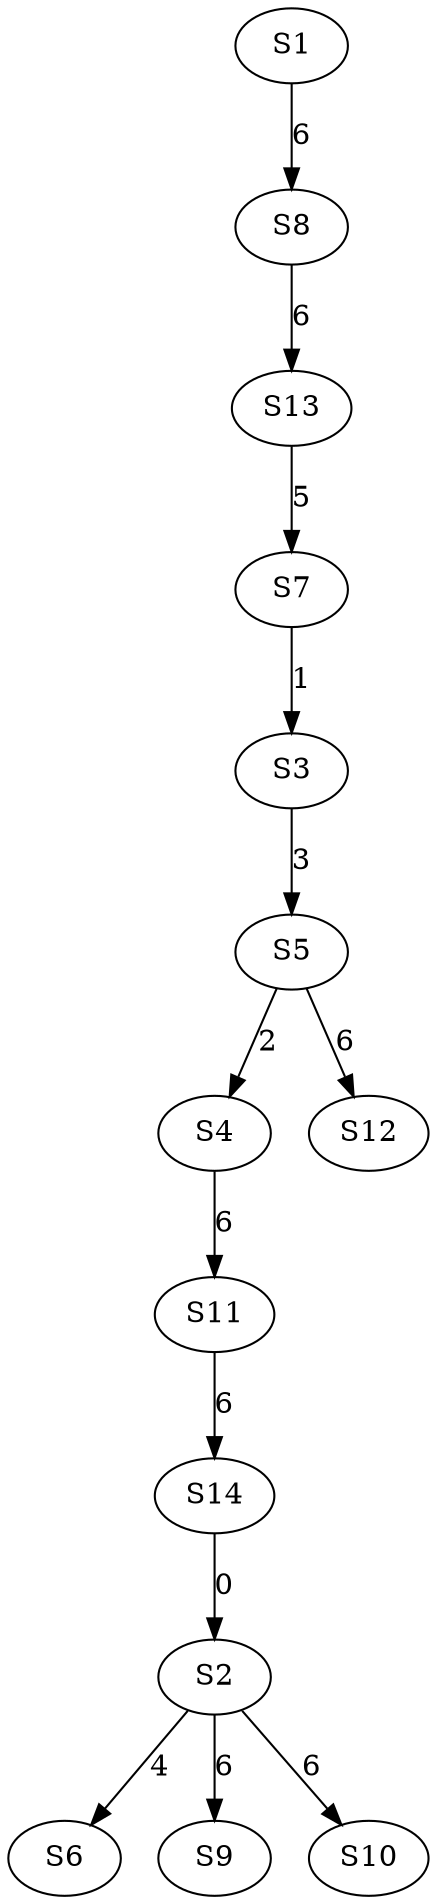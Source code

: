 strict digraph {
	S14 -> S2 [ label = 0 ];
	S7 -> S3 [ label = 1 ];
	S5 -> S4 [ label = 2 ];
	S3 -> S5 [ label = 3 ];
	S2 -> S6 [ label = 4 ];
	S13 -> S7 [ label = 5 ];
	S1 -> S8 [ label = 6 ];
	S2 -> S9 [ label = 6 ];
	S2 -> S10 [ label = 6 ];
	S4 -> S11 [ label = 6 ];
	S5 -> S12 [ label = 6 ];
	S8 -> S13 [ label = 6 ];
	S11 -> S14 [ label = 6 ];
}